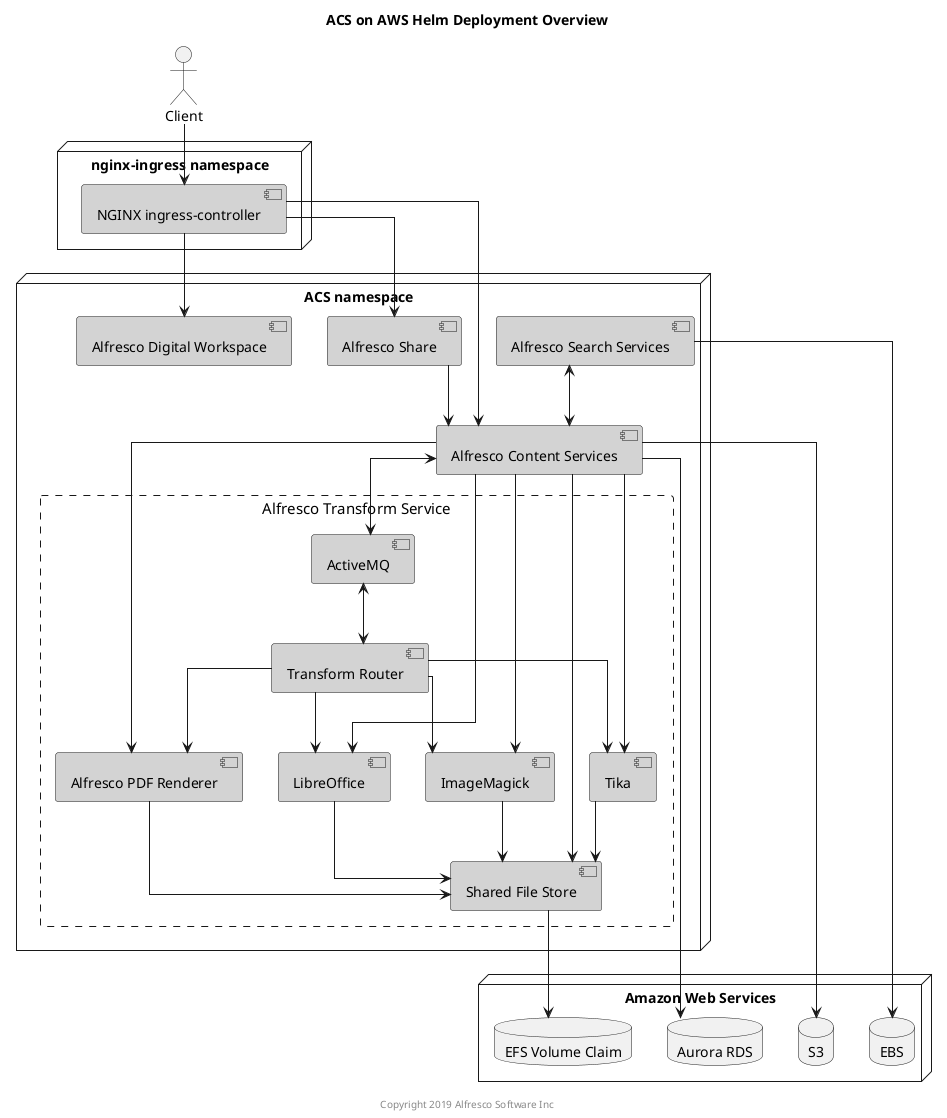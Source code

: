 @startuml

Title: ACS on AWS Helm Deployment Overview

skinparam componentStyle uml2
skinparam linetype ortho
skinparam rectangle {
    BorderStyle dashed
    FontSize 15
    FontStyle none
}

actor Client

node "nginx-ingress namespace" {
    component "NGINX ingress-controller" as nginx #lightgrey
}

node "ACS namespace" {
    component "Alfresco Digital Workspace" as adw #lightgrey
    component "Alfresco Content Services" as acs #lightgrey
    component "Alfresco Search Services" as ass #lightgrey
    component "Alfresco Share" as share #lightgrey
    rectangle "Alfresco Transform Service" {
        component "Transform Router" as tr #lightgrey
        component "Shared File Store" as sfs #lightgrey
        component "ActiveMQ" as amq #lightgrey
        component "Alfresco PDF Renderer" as pdfr #lightgrey
        component "LibreOffice" as libr #lightgrey
        component "ImageMagick" as img #lightgrey
        component "Tika" as tika #lightgrey
    }
}

node "Amazon Web Services" {
    database "Aurora RDS" as db
    database "S3" as s3
    database "EFS Volume Claim" as vc
    database "EBS" as ebs
}

Client --> nginx

nginx --> acs
nginx --> share
nginx --> adw

ass --> ebs
sfs --> vc
acs --> s3

ass <--> acs
acs --> db
acs --> pdfr
acs --> libr
acs --> img
acs --> tika
acs --> sfs
acs <--> amq
tr --> pdfr
tr --> libr
tr --> img
tr --> tika
tr <-up-> amq
pdfr --> sfs
libr --> sfs
img --> sfs
tika --> sfs
share --> acs

center footer Copyright 2019 Alfresco Software Inc

@enduml
